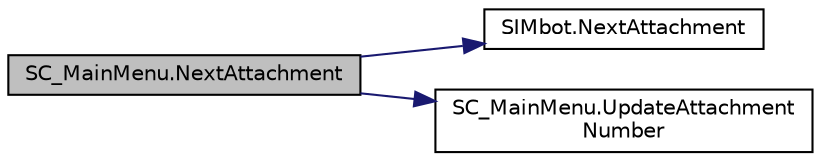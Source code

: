 digraph "SC_MainMenu.NextAttachment"
{
 // LATEX_PDF_SIZE
  edge [fontname="Helvetica",fontsize="10",labelfontname="Helvetica",labelfontsize="10"];
  node [fontname="Helvetica",fontsize="10",shape=record];
  rankdir="LR";
  Node1 [label="SC_MainMenu.NextAttachment",height=0.2,width=0.4,color="black", fillcolor="grey75", style="filled", fontcolor="black",tooltip=" "];
  Node1 -> Node2 [color="midnightblue",fontsize="10",style="solid",fontname="Helvetica"];
  Node2 [label="SIMbot.NextAttachment",height=0.2,width=0.4,color="black", fillcolor="white", style="filled",URL="$class_s_i_mbot.html#ac39a122bb1f93d006dcd257a98e62e1b",tooltip=" "];
  Node1 -> Node3 [color="midnightblue",fontsize="10",style="solid",fontname="Helvetica"];
  Node3 [label="SC_MainMenu.UpdateAttachment\lNumber",height=0.2,width=0.4,color="black", fillcolor="white", style="filled",URL="$class_s_c___main_menu.html#a52f296a7db14cb271ef3569777941f1e",tooltip=" "];
}
